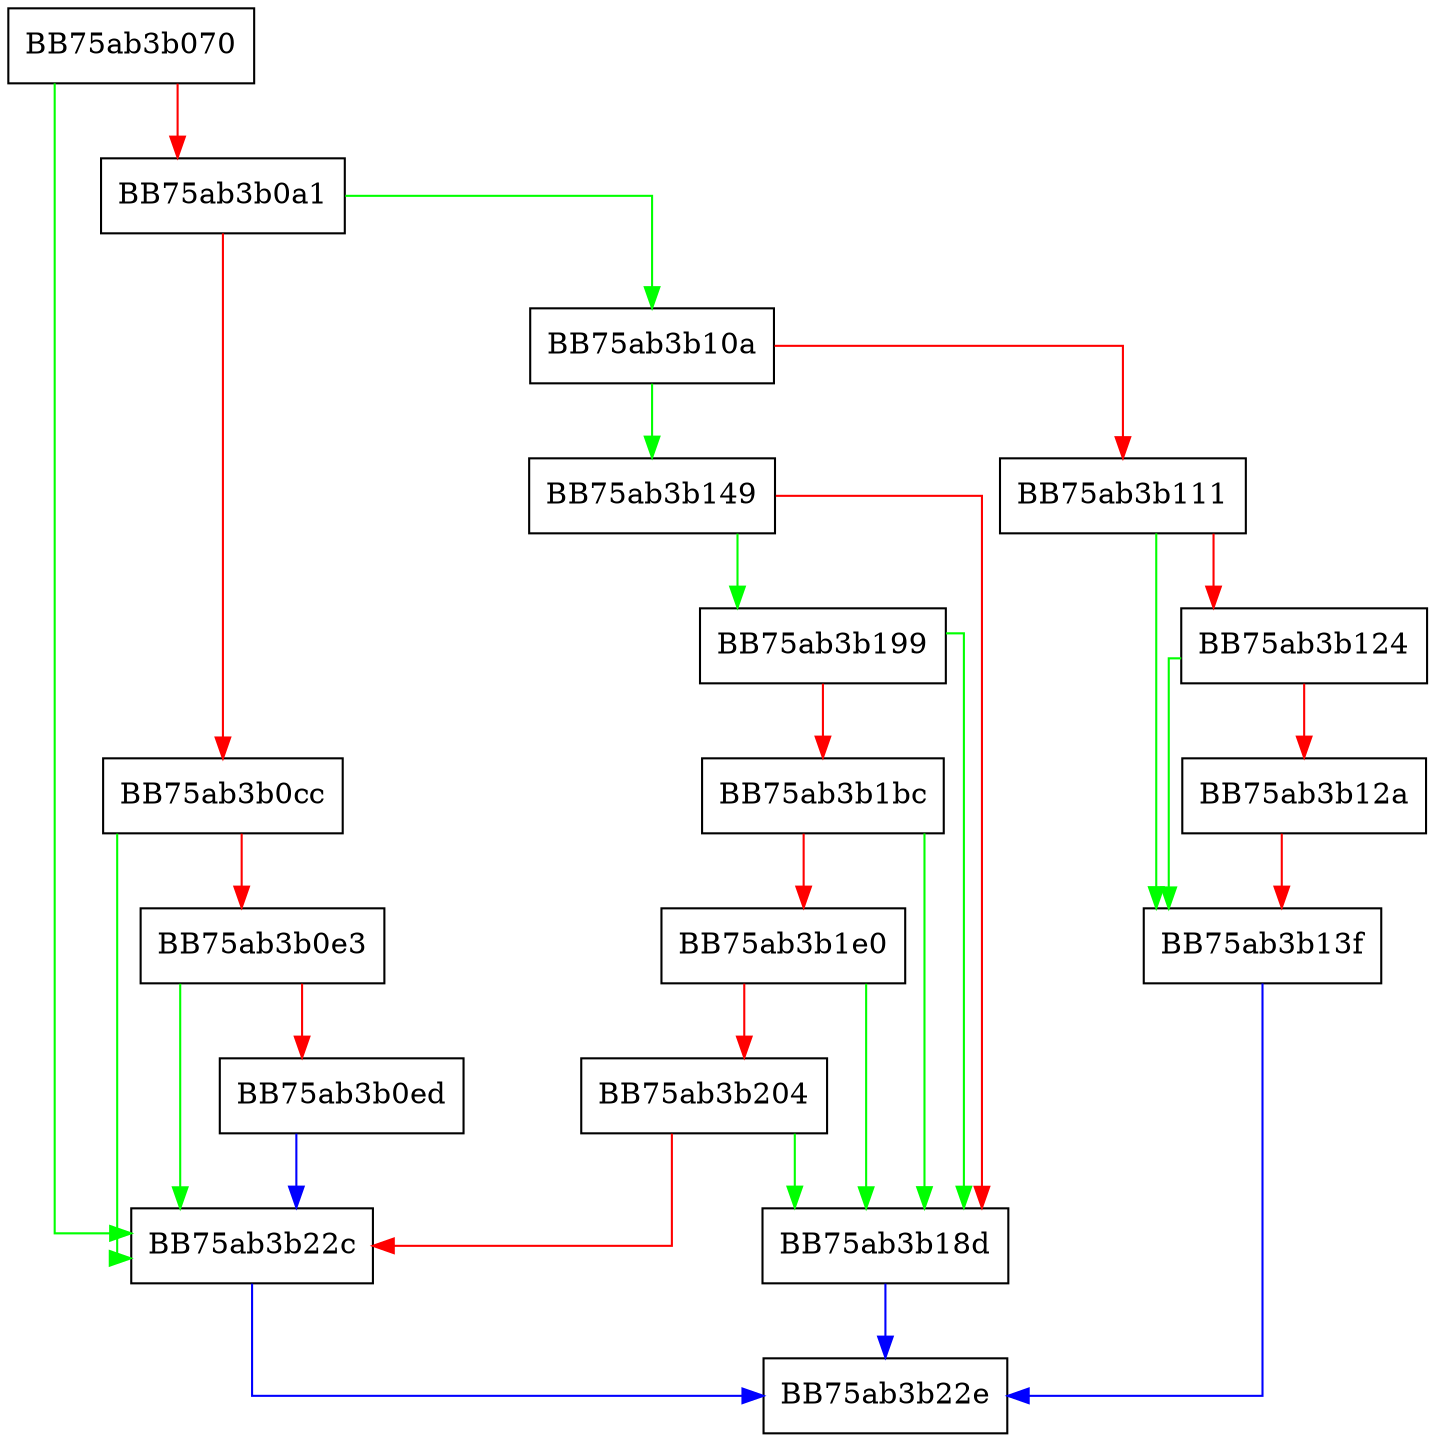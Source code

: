 digraph AddNriConnectionDetails {
  node [shape="box"];
  graph [splines=ortho];
  BB75ab3b070 -> BB75ab3b22c [color="green"];
  BB75ab3b070 -> BB75ab3b0a1 [color="red"];
  BB75ab3b0a1 -> BB75ab3b10a [color="green"];
  BB75ab3b0a1 -> BB75ab3b0cc [color="red"];
  BB75ab3b0cc -> BB75ab3b22c [color="green"];
  BB75ab3b0cc -> BB75ab3b0e3 [color="red"];
  BB75ab3b0e3 -> BB75ab3b22c [color="green"];
  BB75ab3b0e3 -> BB75ab3b0ed [color="red"];
  BB75ab3b0ed -> BB75ab3b22c [color="blue"];
  BB75ab3b10a -> BB75ab3b149 [color="green"];
  BB75ab3b10a -> BB75ab3b111 [color="red"];
  BB75ab3b111 -> BB75ab3b13f [color="green"];
  BB75ab3b111 -> BB75ab3b124 [color="red"];
  BB75ab3b124 -> BB75ab3b13f [color="green"];
  BB75ab3b124 -> BB75ab3b12a [color="red"];
  BB75ab3b12a -> BB75ab3b13f [color="red"];
  BB75ab3b13f -> BB75ab3b22e [color="blue"];
  BB75ab3b149 -> BB75ab3b199 [color="green"];
  BB75ab3b149 -> BB75ab3b18d [color="red"];
  BB75ab3b18d -> BB75ab3b22e [color="blue"];
  BB75ab3b199 -> BB75ab3b18d [color="green"];
  BB75ab3b199 -> BB75ab3b1bc [color="red"];
  BB75ab3b1bc -> BB75ab3b18d [color="green"];
  BB75ab3b1bc -> BB75ab3b1e0 [color="red"];
  BB75ab3b1e0 -> BB75ab3b18d [color="green"];
  BB75ab3b1e0 -> BB75ab3b204 [color="red"];
  BB75ab3b204 -> BB75ab3b18d [color="green"];
  BB75ab3b204 -> BB75ab3b22c [color="red"];
  BB75ab3b22c -> BB75ab3b22e [color="blue"];
}